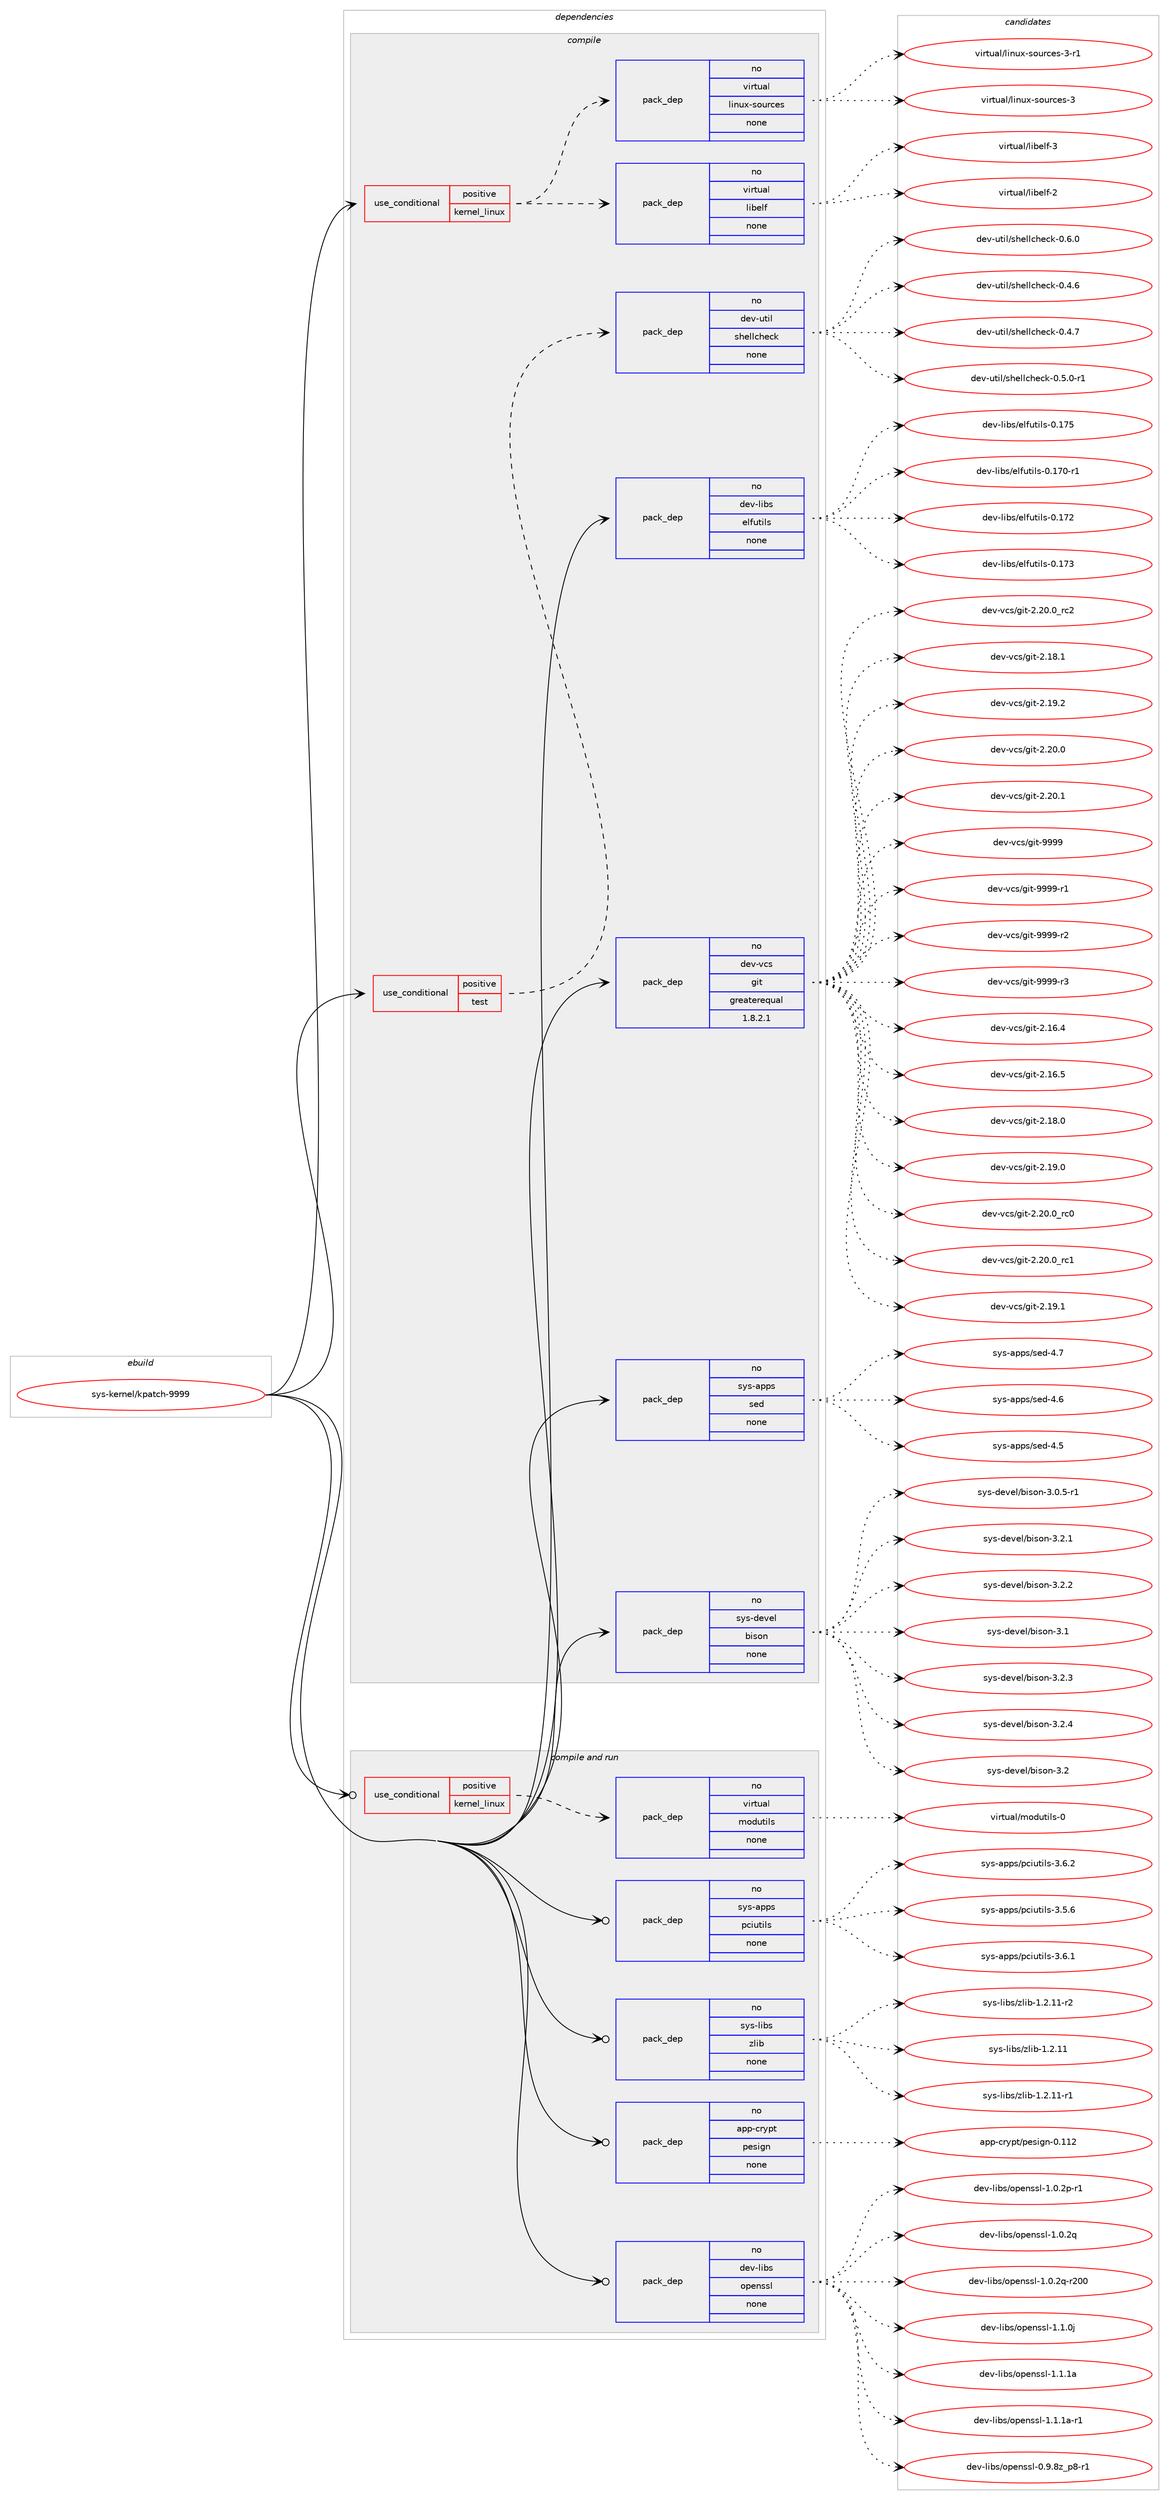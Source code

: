 digraph prolog {

# *************
# Graph options
# *************

newrank=true;
concentrate=true;
compound=true;
graph [rankdir=LR,fontname=Helvetica,fontsize=10,ranksep=1.5];#, ranksep=2.5, nodesep=0.2];
edge  [arrowhead=vee];
node  [fontname=Helvetica,fontsize=10];

# **********
# The ebuild
# **********

subgraph cluster_leftcol {
color=gray;
rank=same;
label=<<i>ebuild</i>>;
id [label="sys-kernel/kpatch-9999", color=red, width=4, href="../sys-kernel/kpatch-9999.svg"];
}

# ****************
# The dependencies
# ****************

subgraph cluster_midcol {
color=gray;
label=<<i>dependencies</i>>;
subgraph cluster_compile {
fillcolor="#eeeeee";
style=filled;
label=<<i>compile</i>>;
subgraph cond1892 {
dependency9708 [label=<<TABLE BORDER="0" CELLBORDER="1" CELLSPACING="0" CELLPADDING="4"><TR><TD ROWSPAN="3" CELLPADDING="10">use_conditional</TD></TR><TR><TD>positive</TD></TR><TR><TD>kernel_linux</TD></TR></TABLE>>, shape=none, color=red];
subgraph pack7601 {
dependency9709 [label=<<TABLE BORDER="0" CELLBORDER="1" CELLSPACING="0" CELLPADDING="4" WIDTH="220"><TR><TD ROWSPAN="6" CELLPADDING="30">pack_dep</TD></TR><TR><TD WIDTH="110">no</TD></TR><TR><TD>virtual</TD></TR><TR><TD>linux-sources</TD></TR><TR><TD>none</TD></TR><TR><TD></TD></TR></TABLE>>, shape=none, color=blue];
}
dependency9708:e -> dependency9709:w [weight=20,style="dashed",arrowhead="vee"];
subgraph pack7602 {
dependency9710 [label=<<TABLE BORDER="0" CELLBORDER="1" CELLSPACING="0" CELLPADDING="4" WIDTH="220"><TR><TD ROWSPAN="6" CELLPADDING="30">pack_dep</TD></TR><TR><TD WIDTH="110">no</TD></TR><TR><TD>virtual</TD></TR><TR><TD>libelf</TD></TR><TR><TD>none</TD></TR><TR><TD></TD></TR></TABLE>>, shape=none, color=blue];
}
dependency9708:e -> dependency9710:w [weight=20,style="dashed",arrowhead="vee"];
}
id:e -> dependency9708:w [weight=20,style="solid",arrowhead="vee"];
subgraph cond1893 {
dependency9711 [label=<<TABLE BORDER="0" CELLBORDER="1" CELLSPACING="0" CELLPADDING="4"><TR><TD ROWSPAN="3" CELLPADDING="10">use_conditional</TD></TR><TR><TD>positive</TD></TR><TR><TD>test</TD></TR></TABLE>>, shape=none, color=red];
subgraph pack7603 {
dependency9712 [label=<<TABLE BORDER="0" CELLBORDER="1" CELLSPACING="0" CELLPADDING="4" WIDTH="220"><TR><TD ROWSPAN="6" CELLPADDING="30">pack_dep</TD></TR><TR><TD WIDTH="110">no</TD></TR><TR><TD>dev-util</TD></TR><TR><TD>shellcheck</TD></TR><TR><TD>none</TD></TR><TR><TD></TD></TR></TABLE>>, shape=none, color=blue];
}
dependency9711:e -> dependency9712:w [weight=20,style="dashed",arrowhead="vee"];
}
id:e -> dependency9711:w [weight=20,style="solid",arrowhead="vee"];
subgraph pack7604 {
dependency9713 [label=<<TABLE BORDER="0" CELLBORDER="1" CELLSPACING="0" CELLPADDING="4" WIDTH="220"><TR><TD ROWSPAN="6" CELLPADDING="30">pack_dep</TD></TR><TR><TD WIDTH="110">no</TD></TR><TR><TD>dev-libs</TD></TR><TR><TD>elfutils</TD></TR><TR><TD>none</TD></TR><TR><TD></TD></TR></TABLE>>, shape=none, color=blue];
}
id:e -> dependency9713:w [weight=20,style="solid",arrowhead="vee"];
subgraph pack7605 {
dependency9714 [label=<<TABLE BORDER="0" CELLBORDER="1" CELLSPACING="0" CELLPADDING="4" WIDTH="220"><TR><TD ROWSPAN="6" CELLPADDING="30">pack_dep</TD></TR><TR><TD WIDTH="110">no</TD></TR><TR><TD>dev-vcs</TD></TR><TR><TD>git</TD></TR><TR><TD>greaterequal</TD></TR><TR><TD>1.8.2.1</TD></TR></TABLE>>, shape=none, color=blue];
}
id:e -> dependency9714:w [weight=20,style="solid",arrowhead="vee"];
subgraph pack7606 {
dependency9715 [label=<<TABLE BORDER="0" CELLBORDER="1" CELLSPACING="0" CELLPADDING="4" WIDTH="220"><TR><TD ROWSPAN="6" CELLPADDING="30">pack_dep</TD></TR><TR><TD WIDTH="110">no</TD></TR><TR><TD>sys-apps</TD></TR><TR><TD>sed</TD></TR><TR><TD>none</TD></TR><TR><TD></TD></TR></TABLE>>, shape=none, color=blue];
}
id:e -> dependency9715:w [weight=20,style="solid",arrowhead="vee"];
subgraph pack7607 {
dependency9716 [label=<<TABLE BORDER="0" CELLBORDER="1" CELLSPACING="0" CELLPADDING="4" WIDTH="220"><TR><TD ROWSPAN="6" CELLPADDING="30">pack_dep</TD></TR><TR><TD WIDTH="110">no</TD></TR><TR><TD>sys-devel</TD></TR><TR><TD>bison</TD></TR><TR><TD>none</TD></TR><TR><TD></TD></TR></TABLE>>, shape=none, color=blue];
}
id:e -> dependency9716:w [weight=20,style="solid",arrowhead="vee"];
}
subgraph cluster_compileandrun {
fillcolor="#eeeeee";
style=filled;
label=<<i>compile and run</i>>;
subgraph cond1894 {
dependency9717 [label=<<TABLE BORDER="0" CELLBORDER="1" CELLSPACING="0" CELLPADDING="4"><TR><TD ROWSPAN="3" CELLPADDING="10">use_conditional</TD></TR><TR><TD>positive</TD></TR><TR><TD>kernel_linux</TD></TR></TABLE>>, shape=none, color=red];
subgraph pack7608 {
dependency9718 [label=<<TABLE BORDER="0" CELLBORDER="1" CELLSPACING="0" CELLPADDING="4" WIDTH="220"><TR><TD ROWSPAN="6" CELLPADDING="30">pack_dep</TD></TR><TR><TD WIDTH="110">no</TD></TR><TR><TD>virtual</TD></TR><TR><TD>modutils</TD></TR><TR><TD>none</TD></TR><TR><TD></TD></TR></TABLE>>, shape=none, color=blue];
}
dependency9717:e -> dependency9718:w [weight=20,style="dashed",arrowhead="vee"];
}
id:e -> dependency9717:w [weight=20,style="solid",arrowhead="odotvee"];
subgraph pack7609 {
dependency9719 [label=<<TABLE BORDER="0" CELLBORDER="1" CELLSPACING="0" CELLPADDING="4" WIDTH="220"><TR><TD ROWSPAN="6" CELLPADDING="30">pack_dep</TD></TR><TR><TD WIDTH="110">no</TD></TR><TR><TD>app-crypt</TD></TR><TR><TD>pesign</TD></TR><TR><TD>none</TD></TR><TR><TD></TD></TR></TABLE>>, shape=none, color=blue];
}
id:e -> dependency9719:w [weight=20,style="solid",arrowhead="odotvee"];
subgraph pack7610 {
dependency9720 [label=<<TABLE BORDER="0" CELLBORDER="1" CELLSPACING="0" CELLPADDING="4" WIDTH="220"><TR><TD ROWSPAN="6" CELLPADDING="30">pack_dep</TD></TR><TR><TD WIDTH="110">no</TD></TR><TR><TD>dev-libs</TD></TR><TR><TD>openssl</TD></TR><TR><TD>none</TD></TR><TR><TD></TD></TR></TABLE>>, shape=none, color=blue];
}
id:e -> dependency9720:w [weight=20,style="solid",arrowhead="odotvee"];
subgraph pack7611 {
dependency9721 [label=<<TABLE BORDER="0" CELLBORDER="1" CELLSPACING="0" CELLPADDING="4" WIDTH="220"><TR><TD ROWSPAN="6" CELLPADDING="30">pack_dep</TD></TR><TR><TD WIDTH="110">no</TD></TR><TR><TD>sys-apps</TD></TR><TR><TD>pciutils</TD></TR><TR><TD>none</TD></TR><TR><TD></TD></TR></TABLE>>, shape=none, color=blue];
}
id:e -> dependency9721:w [weight=20,style="solid",arrowhead="odotvee"];
subgraph pack7612 {
dependency9722 [label=<<TABLE BORDER="0" CELLBORDER="1" CELLSPACING="0" CELLPADDING="4" WIDTH="220"><TR><TD ROWSPAN="6" CELLPADDING="30">pack_dep</TD></TR><TR><TD WIDTH="110">no</TD></TR><TR><TD>sys-libs</TD></TR><TR><TD>zlib</TD></TR><TR><TD>none</TD></TR><TR><TD></TD></TR></TABLE>>, shape=none, color=blue];
}
id:e -> dependency9722:w [weight=20,style="solid",arrowhead="odotvee"];
}
subgraph cluster_run {
fillcolor="#eeeeee";
style=filled;
label=<<i>run</i>>;
}
}

# **************
# The candidates
# **************

subgraph cluster_choices {
rank=same;
color=gray;
label=<<i>candidates</i>>;

subgraph choice7601 {
color=black;
nodesep=1;
choice118105114116117971084710810511011712045115111117114991011154551 [label="virtual/linux-sources-3", color=red, width=4,href="../virtual/linux-sources-3.svg"];
choice1181051141161179710847108105110117120451151111171149910111545514511449 [label="virtual/linux-sources-3-r1", color=red, width=4,href="../virtual/linux-sources-3-r1.svg"];
dependency9709:e -> choice118105114116117971084710810511011712045115111117114991011154551:w [style=dotted,weight="100"];
dependency9709:e -> choice1181051141161179710847108105110117120451151111171149910111545514511449:w [style=dotted,weight="100"];
}
subgraph choice7602 {
color=black;
nodesep=1;
choice1181051141161179710847108105981011081024550 [label="virtual/libelf-2", color=red, width=4,href="../virtual/libelf-2.svg"];
choice1181051141161179710847108105981011081024551 [label="virtual/libelf-3", color=red, width=4,href="../virtual/libelf-3.svg"];
dependency9710:e -> choice1181051141161179710847108105981011081024550:w [style=dotted,weight="100"];
dependency9710:e -> choice1181051141161179710847108105981011081024551:w [style=dotted,weight="100"];
}
subgraph choice7603 {
color=black;
nodesep=1;
choice10010111845117116105108471151041011081089910410199107454846524654 [label="dev-util/shellcheck-0.4.6", color=red, width=4,href="../dev-util/shellcheck-0.4.6.svg"];
choice10010111845117116105108471151041011081089910410199107454846524655 [label="dev-util/shellcheck-0.4.7", color=red, width=4,href="../dev-util/shellcheck-0.4.7.svg"];
choice100101118451171161051084711510410110810899104101991074548465346484511449 [label="dev-util/shellcheck-0.5.0-r1", color=red, width=4,href="../dev-util/shellcheck-0.5.0-r1.svg"];
choice10010111845117116105108471151041011081089910410199107454846544648 [label="dev-util/shellcheck-0.6.0", color=red, width=4,href="../dev-util/shellcheck-0.6.0.svg"];
dependency9712:e -> choice10010111845117116105108471151041011081089910410199107454846524654:w [style=dotted,weight="100"];
dependency9712:e -> choice10010111845117116105108471151041011081089910410199107454846524655:w [style=dotted,weight="100"];
dependency9712:e -> choice100101118451171161051084711510410110810899104101991074548465346484511449:w [style=dotted,weight="100"];
dependency9712:e -> choice10010111845117116105108471151041011081089910410199107454846544648:w [style=dotted,weight="100"];
}
subgraph choice7604 {
color=black;
nodesep=1;
choice1001011184510810598115471011081021171161051081154548464955484511449 [label="dev-libs/elfutils-0.170-r1", color=red, width=4,href="../dev-libs/elfutils-0.170-r1.svg"];
choice100101118451081059811547101108102117116105108115454846495550 [label="dev-libs/elfutils-0.172", color=red, width=4,href="../dev-libs/elfutils-0.172.svg"];
choice100101118451081059811547101108102117116105108115454846495551 [label="dev-libs/elfutils-0.173", color=red, width=4,href="../dev-libs/elfutils-0.173.svg"];
choice100101118451081059811547101108102117116105108115454846495553 [label="dev-libs/elfutils-0.175", color=red, width=4,href="../dev-libs/elfutils-0.175.svg"];
dependency9713:e -> choice1001011184510810598115471011081021171161051081154548464955484511449:w [style=dotted,weight="100"];
dependency9713:e -> choice100101118451081059811547101108102117116105108115454846495550:w [style=dotted,weight="100"];
dependency9713:e -> choice100101118451081059811547101108102117116105108115454846495551:w [style=dotted,weight="100"];
dependency9713:e -> choice100101118451081059811547101108102117116105108115454846495553:w [style=dotted,weight="100"];
}
subgraph choice7605 {
color=black;
nodesep=1;
choice10010111845118991154710310511645504649544652 [label="dev-vcs/git-2.16.4", color=red, width=4,href="../dev-vcs/git-2.16.4.svg"];
choice10010111845118991154710310511645504649544653 [label="dev-vcs/git-2.16.5", color=red, width=4,href="../dev-vcs/git-2.16.5.svg"];
choice10010111845118991154710310511645504649564648 [label="dev-vcs/git-2.18.0", color=red, width=4,href="../dev-vcs/git-2.18.0.svg"];
choice10010111845118991154710310511645504649574648 [label="dev-vcs/git-2.19.0", color=red, width=4,href="../dev-vcs/git-2.19.0.svg"];
choice10010111845118991154710310511645504650484648951149948 [label="dev-vcs/git-2.20.0_rc0", color=red, width=4,href="../dev-vcs/git-2.20.0_rc0.svg"];
choice10010111845118991154710310511645504650484648951149949 [label="dev-vcs/git-2.20.0_rc1", color=red, width=4,href="../dev-vcs/git-2.20.0_rc1.svg"];
choice10010111845118991154710310511645504649574649 [label="dev-vcs/git-2.19.1", color=red, width=4,href="../dev-vcs/git-2.19.1.svg"];
choice10010111845118991154710310511645504650484648951149950 [label="dev-vcs/git-2.20.0_rc2", color=red, width=4,href="../dev-vcs/git-2.20.0_rc2.svg"];
choice10010111845118991154710310511645504649564649 [label="dev-vcs/git-2.18.1", color=red, width=4,href="../dev-vcs/git-2.18.1.svg"];
choice10010111845118991154710310511645504649574650 [label="dev-vcs/git-2.19.2", color=red, width=4,href="../dev-vcs/git-2.19.2.svg"];
choice10010111845118991154710310511645504650484648 [label="dev-vcs/git-2.20.0", color=red, width=4,href="../dev-vcs/git-2.20.0.svg"];
choice10010111845118991154710310511645504650484649 [label="dev-vcs/git-2.20.1", color=red, width=4,href="../dev-vcs/git-2.20.1.svg"];
choice1001011184511899115471031051164557575757 [label="dev-vcs/git-9999", color=red, width=4,href="../dev-vcs/git-9999.svg"];
choice10010111845118991154710310511645575757574511449 [label="dev-vcs/git-9999-r1", color=red, width=4,href="../dev-vcs/git-9999-r1.svg"];
choice10010111845118991154710310511645575757574511450 [label="dev-vcs/git-9999-r2", color=red, width=4,href="../dev-vcs/git-9999-r2.svg"];
choice10010111845118991154710310511645575757574511451 [label="dev-vcs/git-9999-r3", color=red, width=4,href="../dev-vcs/git-9999-r3.svg"];
dependency9714:e -> choice10010111845118991154710310511645504649544652:w [style=dotted,weight="100"];
dependency9714:e -> choice10010111845118991154710310511645504649544653:w [style=dotted,weight="100"];
dependency9714:e -> choice10010111845118991154710310511645504649564648:w [style=dotted,weight="100"];
dependency9714:e -> choice10010111845118991154710310511645504649574648:w [style=dotted,weight="100"];
dependency9714:e -> choice10010111845118991154710310511645504650484648951149948:w [style=dotted,weight="100"];
dependency9714:e -> choice10010111845118991154710310511645504650484648951149949:w [style=dotted,weight="100"];
dependency9714:e -> choice10010111845118991154710310511645504649574649:w [style=dotted,weight="100"];
dependency9714:e -> choice10010111845118991154710310511645504650484648951149950:w [style=dotted,weight="100"];
dependency9714:e -> choice10010111845118991154710310511645504649564649:w [style=dotted,weight="100"];
dependency9714:e -> choice10010111845118991154710310511645504649574650:w [style=dotted,weight="100"];
dependency9714:e -> choice10010111845118991154710310511645504650484648:w [style=dotted,weight="100"];
dependency9714:e -> choice10010111845118991154710310511645504650484649:w [style=dotted,weight="100"];
dependency9714:e -> choice1001011184511899115471031051164557575757:w [style=dotted,weight="100"];
dependency9714:e -> choice10010111845118991154710310511645575757574511449:w [style=dotted,weight="100"];
dependency9714:e -> choice10010111845118991154710310511645575757574511450:w [style=dotted,weight="100"];
dependency9714:e -> choice10010111845118991154710310511645575757574511451:w [style=dotted,weight="100"];
}
subgraph choice7606 {
color=black;
nodesep=1;
choice11512111545971121121154711510110045524654 [label="sys-apps/sed-4.6", color=red, width=4,href="../sys-apps/sed-4.6.svg"];
choice11512111545971121121154711510110045524653 [label="sys-apps/sed-4.5", color=red, width=4,href="../sys-apps/sed-4.5.svg"];
choice11512111545971121121154711510110045524655 [label="sys-apps/sed-4.7", color=red, width=4,href="../sys-apps/sed-4.7.svg"];
dependency9715:e -> choice11512111545971121121154711510110045524654:w [style=dotted,weight="100"];
dependency9715:e -> choice11512111545971121121154711510110045524653:w [style=dotted,weight="100"];
dependency9715:e -> choice11512111545971121121154711510110045524655:w [style=dotted,weight="100"];
}
subgraph choice7607 {
color=black;
nodesep=1;
choice11512111545100101118101108479810511511111045514650 [label="sys-devel/bison-3.2", color=red, width=4,href="../sys-devel/bison-3.2.svg"];
choice1151211154510010111810110847981051151111104551464846534511449 [label="sys-devel/bison-3.0.5-r1", color=red, width=4,href="../sys-devel/bison-3.0.5-r1.svg"];
choice115121115451001011181011084798105115111110455146504649 [label="sys-devel/bison-3.2.1", color=red, width=4,href="../sys-devel/bison-3.2.1.svg"];
choice115121115451001011181011084798105115111110455146504650 [label="sys-devel/bison-3.2.2", color=red, width=4,href="../sys-devel/bison-3.2.2.svg"];
choice11512111545100101118101108479810511511111045514649 [label="sys-devel/bison-3.1", color=red, width=4,href="../sys-devel/bison-3.1.svg"];
choice115121115451001011181011084798105115111110455146504651 [label="sys-devel/bison-3.2.3", color=red, width=4,href="../sys-devel/bison-3.2.3.svg"];
choice115121115451001011181011084798105115111110455146504652 [label="sys-devel/bison-3.2.4", color=red, width=4,href="../sys-devel/bison-3.2.4.svg"];
dependency9716:e -> choice11512111545100101118101108479810511511111045514650:w [style=dotted,weight="100"];
dependency9716:e -> choice1151211154510010111810110847981051151111104551464846534511449:w [style=dotted,weight="100"];
dependency9716:e -> choice115121115451001011181011084798105115111110455146504649:w [style=dotted,weight="100"];
dependency9716:e -> choice115121115451001011181011084798105115111110455146504650:w [style=dotted,weight="100"];
dependency9716:e -> choice11512111545100101118101108479810511511111045514649:w [style=dotted,weight="100"];
dependency9716:e -> choice115121115451001011181011084798105115111110455146504651:w [style=dotted,weight="100"];
dependency9716:e -> choice115121115451001011181011084798105115111110455146504652:w [style=dotted,weight="100"];
}
subgraph choice7608 {
color=black;
nodesep=1;
choice11810511411611797108471091111001171161051081154548 [label="virtual/modutils-0", color=red, width=4,href="../virtual/modutils-0.svg"];
dependency9718:e -> choice11810511411611797108471091111001171161051081154548:w [style=dotted,weight="100"];
}
subgraph choice7609 {
color=black;
nodesep=1;
choice97112112459911412111211647112101115105103110454846494950 [label="app-crypt/pesign-0.112", color=red, width=4,href="../app-crypt/pesign-0.112.svg"];
dependency9719:e -> choice97112112459911412111211647112101115105103110454846494950:w [style=dotted,weight="100"];
}
subgraph choice7610 {
color=black;
nodesep=1;
choice10010111845108105981154711111210111011511510845484657465612295112564511449 [label="dev-libs/openssl-0.9.8z_p8-r1", color=red, width=4,href="../dev-libs/openssl-0.9.8z_p8-r1.svg"];
choice1001011184510810598115471111121011101151151084549464846501124511449 [label="dev-libs/openssl-1.0.2p-r1", color=red, width=4,href="../dev-libs/openssl-1.0.2p-r1.svg"];
choice100101118451081059811547111112101110115115108454946484650113 [label="dev-libs/openssl-1.0.2q", color=red, width=4,href="../dev-libs/openssl-1.0.2q.svg"];
choice10010111845108105981154711111210111011511510845494648465011345114504848 [label="dev-libs/openssl-1.0.2q-r200", color=red, width=4,href="../dev-libs/openssl-1.0.2q-r200.svg"];
choice100101118451081059811547111112101110115115108454946494648106 [label="dev-libs/openssl-1.1.0j", color=red, width=4,href="../dev-libs/openssl-1.1.0j.svg"];
choice10010111845108105981154711111210111011511510845494649464997 [label="dev-libs/openssl-1.1.1a", color=red, width=4,href="../dev-libs/openssl-1.1.1a.svg"];
choice100101118451081059811547111112101110115115108454946494649974511449 [label="dev-libs/openssl-1.1.1a-r1", color=red, width=4,href="../dev-libs/openssl-1.1.1a-r1.svg"];
dependency9720:e -> choice10010111845108105981154711111210111011511510845484657465612295112564511449:w [style=dotted,weight="100"];
dependency9720:e -> choice1001011184510810598115471111121011101151151084549464846501124511449:w [style=dotted,weight="100"];
dependency9720:e -> choice100101118451081059811547111112101110115115108454946484650113:w [style=dotted,weight="100"];
dependency9720:e -> choice10010111845108105981154711111210111011511510845494648465011345114504848:w [style=dotted,weight="100"];
dependency9720:e -> choice100101118451081059811547111112101110115115108454946494648106:w [style=dotted,weight="100"];
dependency9720:e -> choice10010111845108105981154711111210111011511510845494649464997:w [style=dotted,weight="100"];
dependency9720:e -> choice100101118451081059811547111112101110115115108454946494649974511449:w [style=dotted,weight="100"];
}
subgraph choice7611 {
color=black;
nodesep=1;
choice11512111545971121121154711299105117116105108115455146534654 [label="sys-apps/pciutils-3.5.6", color=red, width=4,href="../sys-apps/pciutils-3.5.6.svg"];
choice11512111545971121121154711299105117116105108115455146544649 [label="sys-apps/pciutils-3.6.1", color=red, width=4,href="../sys-apps/pciutils-3.6.1.svg"];
choice11512111545971121121154711299105117116105108115455146544650 [label="sys-apps/pciutils-3.6.2", color=red, width=4,href="../sys-apps/pciutils-3.6.2.svg"];
dependency9721:e -> choice11512111545971121121154711299105117116105108115455146534654:w [style=dotted,weight="100"];
dependency9721:e -> choice11512111545971121121154711299105117116105108115455146544649:w [style=dotted,weight="100"];
dependency9721:e -> choice11512111545971121121154711299105117116105108115455146544650:w [style=dotted,weight="100"];
}
subgraph choice7612 {
color=black;
nodesep=1;
choice1151211154510810598115471221081059845494650464949 [label="sys-libs/zlib-1.2.11", color=red, width=4,href="../sys-libs/zlib-1.2.11.svg"];
choice11512111545108105981154712210810598454946504649494511449 [label="sys-libs/zlib-1.2.11-r1", color=red, width=4,href="../sys-libs/zlib-1.2.11-r1.svg"];
choice11512111545108105981154712210810598454946504649494511450 [label="sys-libs/zlib-1.2.11-r2", color=red, width=4,href="../sys-libs/zlib-1.2.11-r2.svg"];
dependency9722:e -> choice1151211154510810598115471221081059845494650464949:w [style=dotted,weight="100"];
dependency9722:e -> choice11512111545108105981154712210810598454946504649494511449:w [style=dotted,weight="100"];
dependency9722:e -> choice11512111545108105981154712210810598454946504649494511450:w [style=dotted,weight="100"];
}
}

}
